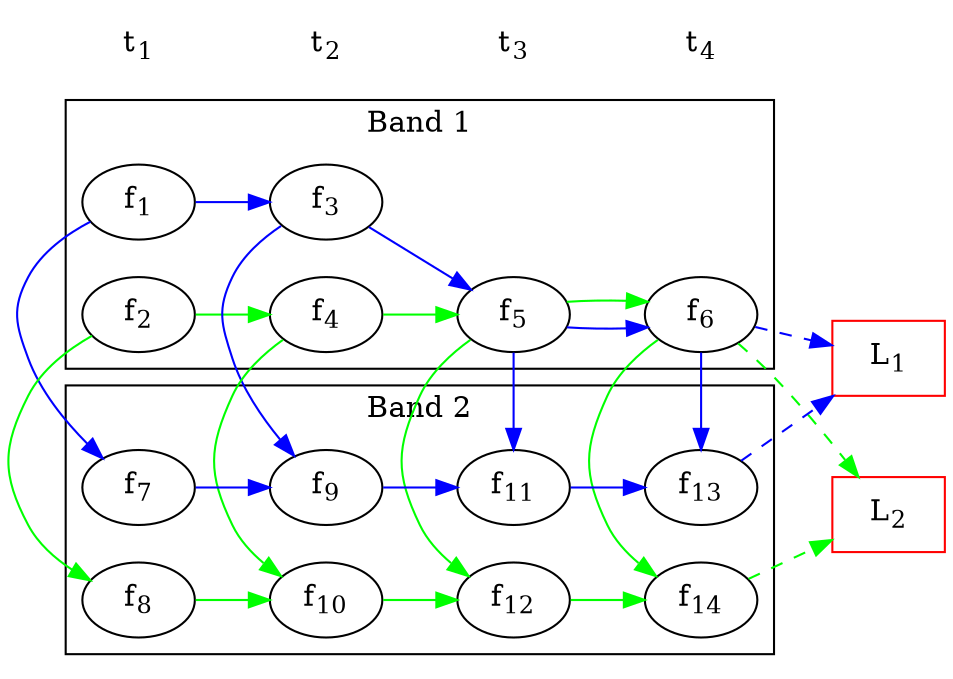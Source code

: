digraph many2one {
    rankdir=LR;
    f1 [label=<f<SUB>1</SUB>>];
    f2 [label=<f<SUB>2</SUB>>];
    f3 [label=<f<SUB>3</SUB>>];
    f4 [label=<f<SUB>4</SUB>>];
    f5 [label=<f<SUB>5</SUB>>];
    f6 [label=<f<SUB>6</SUB>>];
    f7 [label=<f<SUB>7</SUB>>];
    f8 [label=<f<SUB>8</SUB>>];
    f9 [label=<f<SUB>9</SUB>>];
    f10 [label=<f<SUB>10</SUB>>];
    f11 [label=<f<SUB>11</SUB>>];
    f12 [label=<f<SUB>12</SUB>>];
    f13 [label=<f<SUB>13</SUB>>];
    f14 [label=<f<SUB>14</SUB>>];

    subgraph cluster0 {
        node [style=filled,color=white];
        f1 -> f3 -> f5 -> f6 [color=blue];
        f2 -> f4 -> f5 -> f6 [color=green];
        label = "Band 1";
    }
    subgraph cluster1 {
        rank = min;
        node [style=filled];
        f7 -> f9 -> f11 -> f13 [color=blue];
        f8 -> f10 -> f12 -> f14 [color=green];
        label = "Band 2";
    }
    edge[color=blue, constraint=false];
    f1 -> f7;
    f3 -> f9;
    f5 -> f11;
    f6 -> f13;
    edge[color=green, constraint=false];
    f2 -> f8;
    f4 -> f10;
    f5 -> f12;
    f6 -> f14;
    edge[constraint=true];


    f6 -> l1 [style=dashed, color=blue];
    f13 -> l1 [style=dashed, color=blue];
    l1[label=<L<SUB>1</SUB>>, shape=box, color=red];
    f6 -> l2 [style=dashed, color=green];
    f14 -> l2 [style=dashed, color=green];
    l2[label=<L<SUB>2</SUB>>, shape=box, color=red];

    node[shape=none];
    edge[style=invis];
    t1 [label=<t<SUB>1</SUB>>];
    t2 [label=<t<SUB>2</SUB>>];
    t3 [label=<t<SUB>3</SUB>>];
    t4 [label=<t<SUB>4</SUB>>];
    t1 -> t2 -> t3 -> t4;
}
